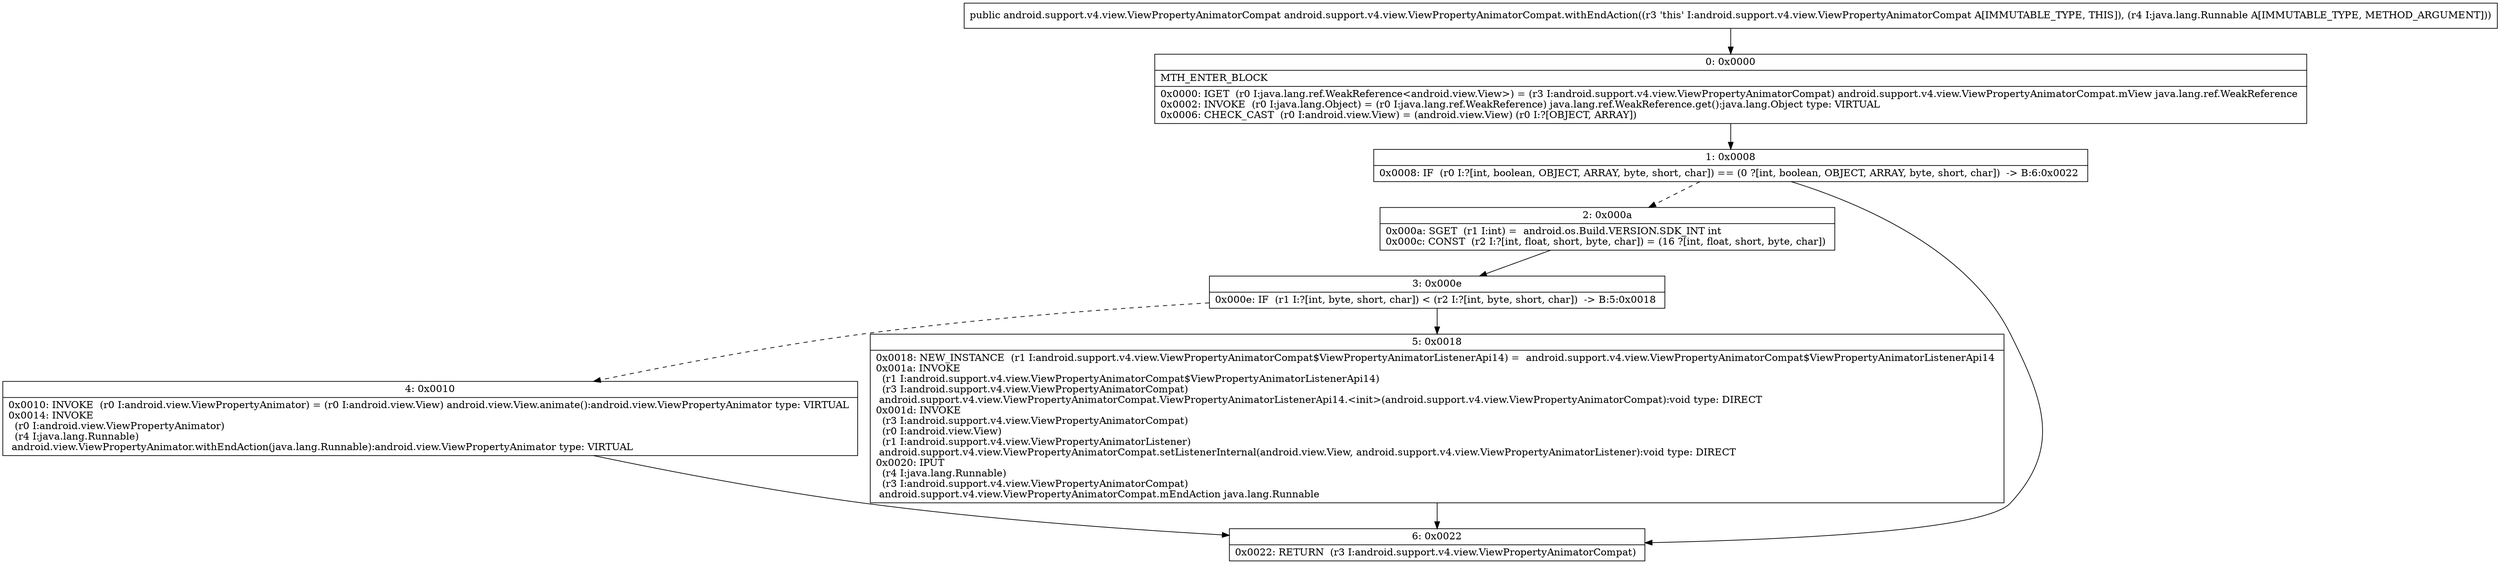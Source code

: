 digraph "CFG forandroid.support.v4.view.ViewPropertyAnimatorCompat.withEndAction(Ljava\/lang\/Runnable;)Landroid\/support\/v4\/view\/ViewPropertyAnimatorCompat;" {
Node_0 [shape=record,label="{0\:\ 0x0000|MTH_ENTER_BLOCK\l|0x0000: IGET  (r0 I:java.lang.ref.WeakReference\<android.view.View\>) = (r3 I:android.support.v4.view.ViewPropertyAnimatorCompat) android.support.v4.view.ViewPropertyAnimatorCompat.mView java.lang.ref.WeakReference \l0x0002: INVOKE  (r0 I:java.lang.Object) = (r0 I:java.lang.ref.WeakReference) java.lang.ref.WeakReference.get():java.lang.Object type: VIRTUAL \l0x0006: CHECK_CAST  (r0 I:android.view.View) = (android.view.View) (r0 I:?[OBJECT, ARRAY]) \l}"];
Node_1 [shape=record,label="{1\:\ 0x0008|0x0008: IF  (r0 I:?[int, boolean, OBJECT, ARRAY, byte, short, char]) == (0 ?[int, boolean, OBJECT, ARRAY, byte, short, char])  \-\> B:6:0x0022 \l}"];
Node_2 [shape=record,label="{2\:\ 0x000a|0x000a: SGET  (r1 I:int) =  android.os.Build.VERSION.SDK_INT int \l0x000c: CONST  (r2 I:?[int, float, short, byte, char]) = (16 ?[int, float, short, byte, char]) \l}"];
Node_3 [shape=record,label="{3\:\ 0x000e|0x000e: IF  (r1 I:?[int, byte, short, char]) \< (r2 I:?[int, byte, short, char])  \-\> B:5:0x0018 \l}"];
Node_4 [shape=record,label="{4\:\ 0x0010|0x0010: INVOKE  (r0 I:android.view.ViewPropertyAnimator) = (r0 I:android.view.View) android.view.View.animate():android.view.ViewPropertyAnimator type: VIRTUAL \l0x0014: INVOKE  \l  (r0 I:android.view.ViewPropertyAnimator)\l  (r4 I:java.lang.Runnable)\l android.view.ViewPropertyAnimator.withEndAction(java.lang.Runnable):android.view.ViewPropertyAnimator type: VIRTUAL \l}"];
Node_5 [shape=record,label="{5\:\ 0x0018|0x0018: NEW_INSTANCE  (r1 I:android.support.v4.view.ViewPropertyAnimatorCompat$ViewPropertyAnimatorListenerApi14) =  android.support.v4.view.ViewPropertyAnimatorCompat$ViewPropertyAnimatorListenerApi14 \l0x001a: INVOKE  \l  (r1 I:android.support.v4.view.ViewPropertyAnimatorCompat$ViewPropertyAnimatorListenerApi14)\l  (r3 I:android.support.v4.view.ViewPropertyAnimatorCompat)\l android.support.v4.view.ViewPropertyAnimatorCompat.ViewPropertyAnimatorListenerApi14.\<init\>(android.support.v4.view.ViewPropertyAnimatorCompat):void type: DIRECT \l0x001d: INVOKE  \l  (r3 I:android.support.v4.view.ViewPropertyAnimatorCompat)\l  (r0 I:android.view.View)\l  (r1 I:android.support.v4.view.ViewPropertyAnimatorListener)\l android.support.v4.view.ViewPropertyAnimatorCompat.setListenerInternal(android.view.View, android.support.v4.view.ViewPropertyAnimatorListener):void type: DIRECT \l0x0020: IPUT  \l  (r4 I:java.lang.Runnable)\l  (r3 I:android.support.v4.view.ViewPropertyAnimatorCompat)\l android.support.v4.view.ViewPropertyAnimatorCompat.mEndAction java.lang.Runnable \l}"];
Node_6 [shape=record,label="{6\:\ 0x0022|0x0022: RETURN  (r3 I:android.support.v4.view.ViewPropertyAnimatorCompat) \l}"];
MethodNode[shape=record,label="{public android.support.v4.view.ViewPropertyAnimatorCompat android.support.v4.view.ViewPropertyAnimatorCompat.withEndAction((r3 'this' I:android.support.v4.view.ViewPropertyAnimatorCompat A[IMMUTABLE_TYPE, THIS]), (r4 I:java.lang.Runnable A[IMMUTABLE_TYPE, METHOD_ARGUMENT])) }"];
MethodNode -> Node_0;
Node_0 -> Node_1;
Node_1 -> Node_2[style=dashed];
Node_1 -> Node_6;
Node_2 -> Node_3;
Node_3 -> Node_4[style=dashed];
Node_3 -> Node_5;
Node_4 -> Node_6;
Node_5 -> Node_6;
}

